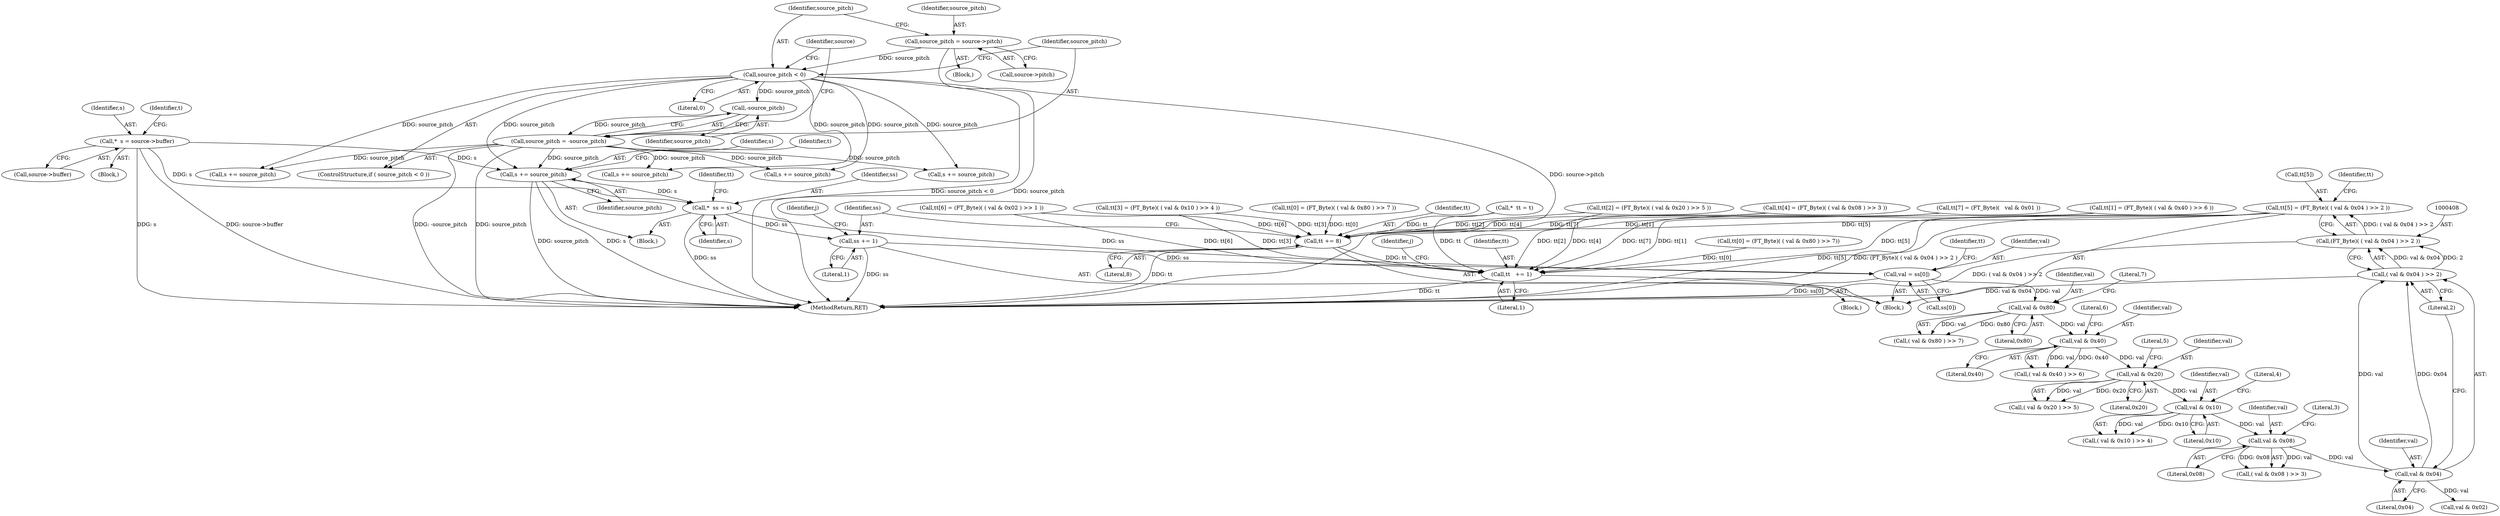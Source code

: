 digraph "0_savannah_b3500af717010137046ec4076d1e1c0641e33727@array" {
"1000403" [label="(Call,tt[5] = (FT_Byte)( ( val & 0x04 ) >> 2 ))"];
"1000407" [label="(Call,(FT_Byte)( ( val & 0x04 ) >> 2 ))"];
"1000409" [label="(Call,( val & 0x04 ) >> 2)"];
"1000410" [label="(Call,val & 0x04)"];
"1000399" [label="(Call,val & 0x08)"];
"1000388" [label="(Call,val & 0x10)"];
"1000377" [label="(Call,val & 0x20)"];
"1000366" [label="(Call,val & 0x40)"];
"1000355" [label="(Call,val & 0x80)"];
"1000343" [label="(Call,val = ss[0])"];
"1000437" [label="(Call,ss += 1)"];
"1000320" [label="(Call,*  ss = s)"];
"1000290" [label="(Call,*  s = source->buffer)"];
"1000481" [label="(Call,s += source_pitch)"];
"1000275" [label="(Call,source_pitch < 0)"];
"1000269" [label="(Call,source_pitch = source->pitch)"];
"1000278" [label="(Call,source_pitch = -source_pitch)"];
"1000280" [label="(Call,-source_pitch)"];
"1000434" [label="(Call,tt += 8)"];
"1000478" [label="(Call,tt   += 1)"];
"1000369" [label="(Literal,6)"];
"1000110" [label="(Block,)"];
"1000387" [label="(Call,( val & 0x10 ) >> 4)"];
"1000345" [label="(Call,ss[0])"];
"1000320" [label="(Call,*  ss = s)"];
"1000413" [label="(Literal,2)"];
"1000463" [label="(Block,)"];
"1000354" [label="(Call,( val & 0x80 ) >> 7)"];
"1000357" [label="(Literal,0x80)"];
"1000377" [label="(Call,val & 0x20)"];
"1000284" [label="(Identifier,source)"];
"1000404" [label="(Call,tt[5])"];
"1000410" [label="(Call,val & 0x04)"];
"1000276" [label="(Identifier,source_pitch)"];
"1000281" [label="(Identifier,source_pitch)"];
"1000425" [label="(Call,tt[7] = (FT_Byte)(   val & 0x01 ))"];
"1000478" [label="(Call,tt   += 1)"];
"1000290" [label="(Call,*  s = source->buffer)"];
"1000392" [label="(Call,tt[4] = (FT_Byte)( ( val & 0x08 ) >> 3 ))"];
"1000291" [label="(Identifier,s)"];
"1000690" [label="(Call,s += source_pitch)"];
"1000407" [label="(Call,(FT_Byte)( ( val & 0x04 ) >> 2 ))"];
"1000350" [label="(Identifier,tt)"];
"1000482" [label="(Identifier,s)"];
"1000481" [label="(Call,s += source_pitch)"];
"1000532" [label="(Call,s += source_pitch)"];
"1000464" [label="(Call,tt[0] = (FT_Byte)( ( val & 0x80 ) >> 7))"];
"1000368" [label="(Literal,0x40)"];
"1000401" [label="(Literal,0x08)"];
"1000321" [label="(Identifier,ss)"];
"1000390" [label="(Literal,0x10)"];
"1000367" [label="(Identifier,val)"];
"1000366" [label="(Call,val & 0x40)"];
"1000437" [label="(Call,ss += 1)"];
"1000348" [label="(Call,tt[0] = (FT_Byte)( ( val & 0x80 ) >> 7 ))"];
"1000358" [label="(Literal,7)"];
"1000288" [label="(Block,)"];
"1000462" [label="(Identifier,j)"];
"1000341" [label="(Block,)"];
"1000370" [label="(Call,tt[2] = (FT_Byte)( ( val & 0x20 ) >> 5 ))"];
"1000359" [label="(Call,tt[1] = (FT_Byte)( ( val & 0x40 ) >> 6 ))"];
"1000400" [label="(Identifier,val)"];
"1000376" [label="(Call,( val & 0x20 ) >> 5)"];
"1000344" [label="(Identifier,val)"];
"1000379" [label="(Literal,0x20)"];
"1000479" [label="(Identifier,tt)"];
"1000274" [label="(ControlStructure,if ( source_pitch < 0 ))"];
"1000280" [label="(Call,-source_pitch)"];
"1000414" [label="(Call,tt[6] = (FT_Byte)( ( val & 0x02 ) >> 1 ))"];
"1000416" [label="(Identifier,tt)"];
"1000402" [label="(Literal,3)"];
"1000325" [label="(Identifier,tt)"];
"1000485" [label="(Identifier,t)"];
"1000322" [label="(Identifier,s)"];
"1000389" [label="(Identifier,val)"];
"1000277" [label="(Literal,0)"];
"1000803" [label="(Call,s += source_pitch)"];
"1000411" [label="(Identifier,val)"];
"1000439" [label="(Literal,1)"];
"1000875" [label="(Call,s += source_pitch)"];
"1000436" [label="(Literal,8)"];
"1000356" [label="(Identifier,val)"];
"1000381" [label="(Call,tt[3] = (FT_Byte)( ( val & 0x10 ) >> 4 ))"];
"1000412" [label="(Literal,0x04)"];
"1000343" [label="(Call,val = ss[0])"];
"1000391" [label="(Literal,4)"];
"1000297" [label="(Identifier,t)"];
"1000279" [label="(Identifier,source_pitch)"];
"1000421" [label="(Call,val & 0x02)"];
"1000403" [label="(Call,tt[5] = (FT_Byte)( ( val & 0x04 ) >> 2 ))"];
"1000434" [label="(Call,tt += 8)"];
"1000399" [label="(Call,val & 0x08)"];
"1000269" [label="(Call,source_pitch = source->pitch)"];
"1000438" [label="(Identifier,ss)"];
"1000380" [label="(Literal,5)"];
"1000340" [label="(Identifier,j)"];
"1000318" [label="(Block,)"];
"1000275" [label="(Call,source_pitch < 0)"];
"1000278" [label="(Call,source_pitch = -source_pitch)"];
"1000365" [label="(Call,( val & 0x40 ) >> 6)"];
"1000409" [label="(Call,( val & 0x04 ) >> 2)"];
"1000271" [label="(Call,source->pitch)"];
"1000398" [label="(Call,( val & 0x08 ) >> 3)"];
"1000483" [label="(Identifier,source_pitch)"];
"1000270" [label="(Identifier,source_pitch)"];
"1000355" [label="(Call,val & 0x80)"];
"1000378" [label="(Identifier,val)"];
"1000324" [label="(Call,*  tt = t)"];
"1000435" [label="(Identifier,tt)"];
"1000885" [label="(MethodReturn,RET)"];
"1000388" [label="(Call,val & 0x10)"];
"1000292" [label="(Call,source->buffer)"];
"1000480" [label="(Literal,1)"];
"1000403" -> "1000341"  [label="AST: "];
"1000403" -> "1000407"  [label="CFG: "];
"1000404" -> "1000403"  [label="AST: "];
"1000407" -> "1000403"  [label="AST: "];
"1000416" -> "1000403"  [label="CFG: "];
"1000403" -> "1000885"  [label="DDG: tt[5]"];
"1000403" -> "1000885"  [label="DDG: (FT_Byte)( ( val & 0x04 ) >> 2 )"];
"1000407" -> "1000403"  [label="DDG: ( val & 0x04 ) >> 2"];
"1000403" -> "1000434"  [label="DDG: tt[5]"];
"1000403" -> "1000478"  [label="DDG: tt[5]"];
"1000407" -> "1000409"  [label="CFG: "];
"1000408" -> "1000407"  [label="AST: "];
"1000409" -> "1000407"  [label="AST: "];
"1000407" -> "1000885"  [label="DDG: ( val & 0x04 ) >> 2"];
"1000409" -> "1000407"  [label="DDG: val & 0x04"];
"1000409" -> "1000407"  [label="DDG: 2"];
"1000409" -> "1000413"  [label="CFG: "];
"1000410" -> "1000409"  [label="AST: "];
"1000413" -> "1000409"  [label="AST: "];
"1000409" -> "1000885"  [label="DDG: val & 0x04"];
"1000410" -> "1000409"  [label="DDG: val"];
"1000410" -> "1000409"  [label="DDG: 0x04"];
"1000410" -> "1000412"  [label="CFG: "];
"1000411" -> "1000410"  [label="AST: "];
"1000412" -> "1000410"  [label="AST: "];
"1000413" -> "1000410"  [label="CFG: "];
"1000399" -> "1000410"  [label="DDG: val"];
"1000410" -> "1000421"  [label="DDG: val"];
"1000399" -> "1000398"  [label="AST: "];
"1000399" -> "1000401"  [label="CFG: "];
"1000400" -> "1000399"  [label="AST: "];
"1000401" -> "1000399"  [label="AST: "];
"1000402" -> "1000399"  [label="CFG: "];
"1000399" -> "1000398"  [label="DDG: val"];
"1000399" -> "1000398"  [label="DDG: 0x08"];
"1000388" -> "1000399"  [label="DDG: val"];
"1000388" -> "1000387"  [label="AST: "];
"1000388" -> "1000390"  [label="CFG: "];
"1000389" -> "1000388"  [label="AST: "];
"1000390" -> "1000388"  [label="AST: "];
"1000391" -> "1000388"  [label="CFG: "];
"1000388" -> "1000387"  [label="DDG: val"];
"1000388" -> "1000387"  [label="DDG: 0x10"];
"1000377" -> "1000388"  [label="DDG: val"];
"1000377" -> "1000376"  [label="AST: "];
"1000377" -> "1000379"  [label="CFG: "];
"1000378" -> "1000377"  [label="AST: "];
"1000379" -> "1000377"  [label="AST: "];
"1000380" -> "1000377"  [label="CFG: "];
"1000377" -> "1000376"  [label="DDG: val"];
"1000377" -> "1000376"  [label="DDG: 0x20"];
"1000366" -> "1000377"  [label="DDG: val"];
"1000366" -> "1000365"  [label="AST: "];
"1000366" -> "1000368"  [label="CFG: "];
"1000367" -> "1000366"  [label="AST: "];
"1000368" -> "1000366"  [label="AST: "];
"1000369" -> "1000366"  [label="CFG: "];
"1000366" -> "1000365"  [label="DDG: val"];
"1000366" -> "1000365"  [label="DDG: 0x40"];
"1000355" -> "1000366"  [label="DDG: val"];
"1000355" -> "1000354"  [label="AST: "];
"1000355" -> "1000357"  [label="CFG: "];
"1000356" -> "1000355"  [label="AST: "];
"1000357" -> "1000355"  [label="AST: "];
"1000358" -> "1000355"  [label="CFG: "];
"1000355" -> "1000354"  [label="DDG: val"];
"1000355" -> "1000354"  [label="DDG: 0x80"];
"1000343" -> "1000355"  [label="DDG: val"];
"1000343" -> "1000341"  [label="AST: "];
"1000343" -> "1000345"  [label="CFG: "];
"1000344" -> "1000343"  [label="AST: "];
"1000345" -> "1000343"  [label="AST: "];
"1000350" -> "1000343"  [label="CFG: "];
"1000343" -> "1000885"  [label="DDG: ss[0]"];
"1000437" -> "1000343"  [label="DDG: ss"];
"1000320" -> "1000343"  [label="DDG: ss"];
"1000437" -> "1000341"  [label="AST: "];
"1000437" -> "1000439"  [label="CFG: "];
"1000438" -> "1000437"  [label="AST: "];
"1000439" -> "1000437"  [label="AST: "];
"1000340" -> "1000437"  [label="CFG: "];
"1000437" -> "1000885"  [label="DDG: ss"];
"1000320" -> "1000437"  [label="DDG: ss"];
"1000320" -> "1000318"  [label="AST: "];
"1000320" -> "1000322"  [label="CFG: "];
"1000321" -> "1000320"  [label="AST: "];
"1000322" -> "1000320"  [label="AST: "];
"1000325" -> "1000320"  [label="CFG: "];
"1000320" -> "1000885"  [label="DDG: ss"];
"1000290" -> "1000320"  [label="DDG: s"];
"1000481" -> "1000320"  [label="DDG: s"];
"1000290" -> "1000288"  [label="AST: "];
"1000290" -> "1000292"  [label="CFG: "];
"1000291" -> "1000290"  [label="AST: "];
"1000292" -> "1000290"  [label="AST: "];
"1000297" -> "1000290"  [label="CFG: "];
"1000290" -> "1000885"  [label="DDG: s"];
"1000290" -> "1000885"  [label="DDG: source->buffer"];
"1000290" -> "1000481"  [label="DDG: s"];
"1000481" -> "1000318"  [label="AST: "];
"1000481" -> "1000483"  [label="CFG: "];
"1000482" -> "1000481"  [label="AST: "];
"1000483" -> "1000481"  [label="AST: "];
"1000485" -> "1000481"  [label="CFG: "];
"1000481" -> "1000885"  [label="DDG: source_pitch"];
"1000481" -> "1000885"  [label="DDG: s"];
"1000275" -> "1000481"  [label="DDG: source_pitch"];
"1000278" -> "1000481"  [label="DDG: source_pitch"];
"1000275" -> "1000274"  [label="AST: "];
"1000275" -> "1000277"  [label="CFG: "];
"1000276" -> "1000275"  [label="AST: "];
"1000277" -> "1000275"  [label="AST: "];
"1000279" -> "1000275"  [label="CFG: "];
"1000284" -> "1000275"  [label="CFG: "];
"1000275" -> "1000885"  [label="DDG: source_pitch < 0"];
"1000275" -> "1000885"  [label="DDG: source_pitch"];
"1000269" -> "1000275"  [label="DDG: source_pitch"];
"1000275" -> "1000280"  [label="DDG: source_pitch"];
"1000275" -> "1000532"  [label="DDG: source_pitch"];
"1000275" -> "1000690"  [label="DDG: source_pitch"];
"1000275" -> "1000803"  [label="DDG: source_pitch"];
"1000275" -> "1000875"  [label="DDG: source_pitch"];
"1000269" -> "1000110"  [label="AST: "];
"1000269" -> "1000271"  [label="CFG: "];
"1000270" -> "1000269"  [label="AST: "];
"1000271" -> "1000269"  [label="AST: "];
"1000276" -> "1000269"  [label="CFG: "];
"1000269" -> "1000885"  [label="DDG: source->pitch"];
"1000278" -> "1000274"  [label="AST: "];
"1000278" -> "1000280"  [label="CFG: "];
"1000279" -> "1000278"  [label="AST: "];
"1000280" -> "1000278"  [label="AST: "];
"1000284" -> "1000278"  [label="CFG: "];
"1000278" -> "1000885"  [label="DDG: -source_pitch"];
"1000278" -> "1000885"  [label="DDG: source_pitch"];
"1000280" -> "1000278"  [label="DDG: source_pitch"];
"1000278" -> "1000532"  [label="DDG: source_pitch"];
"1000278" -> "1000690"  [label="DDG: source_pitch"];
"1000278" -> "1000803"  [label="DDG: source_pitch"];
"1000278" -> "1000875"  [label="DDG: source_pitch"];
"1000280" -> "1000281"  [label="CFG: "];
"1000281" -> "1000280"  [label="AST: "];
"1000434" -> "1000341"  [label="AST: "];
"1000434" -> "1000436"  [label="CFG: "];
"1000435" -> "1000434"  [label="AST: "];
"1000436" -> "1000434"  [label="AST: "];
"1000438" -> "1000434"  [label="CFG: "];
"1000434" -> "1000885"  [label="DDG: tt"];
"1000348" -> "1000434"  [label="DDG: tt[0]"];
"1000370" -> "1000434"  [label="DDG: tt[2]"];
"1000392" -> "1000434"  [label="DDG: tt[4]"];
"1000425" -> "1000434"  [label="DDG: tt[7]"];
"1000414" -> "1000434"  [label="DDG: tt[6]"];
"1000359" -> "1000434"  [label="DDG: tt[1]"];
"1000324" -> "1000434"  [label="DDG: tt"];
"1000381" -> "1000434"  [label="DDG: tt[3]"];
"1000434" -> "1000478"  [label="DDG: tt"];
"1000478" -> "1000463"  [label="AST: "];
"1000478" -> "1000480"  [label="CFG: "];
"1000479" -> "1000478"  [label="AST: "];
"1000480" -> "1000478"  [label="AST: "];
"1000462" -> "1000478"  [label="CFG: "];
"1000478" -> "1000885"  [label="DDG: tt"];
"1000464" -> "1000478"  [label="DDG: tt[0]"];
"1000370" -> "1000478"  [label="DDG: tt[2]"];
"1000392" -> "1000478"  [label="DDG: tt[4]"];
"1000425" -> "1000478"  [label="DDG: tt[7]"];
"1000414" -> "1000478"  [label="DDG: tt[6]"];
"1000359" -> "1000478"  [label="DDG: tt[1]"];
"1000324" -> "1000478"  [label="DDG: tt"];
"1000381" -> "1000478"  [label="DDG: tt[3]"];
}
